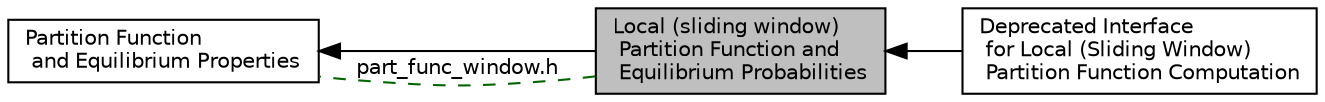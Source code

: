 digraph "Local (sliding window) Partition Function and Equilibrium Probabilities"
{
  bgcolor="transparent";
  edge [fontname="Helvetica",fontsize="10",labelfontname="Helvetica",labelfontsize="10"];
  node [fontname="Helvetica",fontsize="10",shape=box];
  rankdir=LR;
  Node1 [label="Partition Function\l and Equilibrium Properties",height=0.2,width=0.4,color="black",URL="$group__pf__fold.html",tooltip="Compute the partition function to assess various equilibrium properties."];
  Node2 [label="Deprecated Interface\l for Local (Sliding Window)\l Partition Function Computation",height=0.2,width=0.4,color="black",URL="$group__part__func__window__deprecated.html",tooltip=" "];
  Node0 [label="Local (sliding window)\l Partition Function and\l Equilibrium Probabilities",height=0.2,width=0.4,color="black", fillcolor="grey75", style="filled", fontcolor="black",tooltip="Scanning version using a sliding window approach to compute equilibrium probabilities."];
  Node1->Node0 [shape=plaintext, dir="back", style="solid"];
  Node0->Node2 [shape=plaintext, dir="back", style="solid"];
  Node0->Node1 [shape=plaintext, label="part_func_window.h", color="darkgreen", dir="none", style="dashed"];
}
